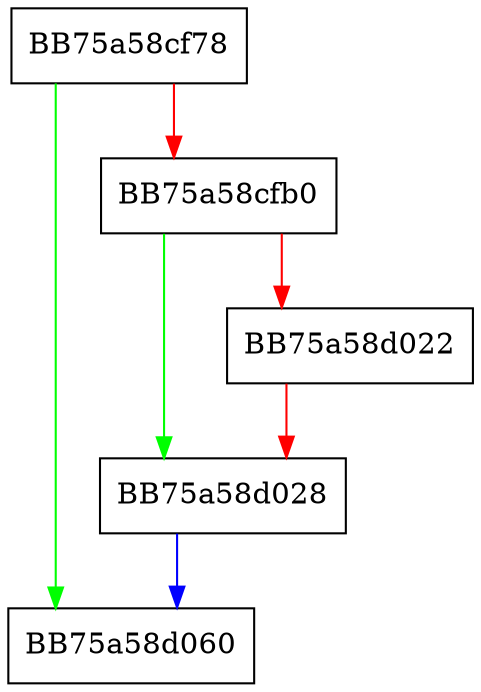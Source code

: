 digraph InitializeExePage {
  node [shape="box"];
  graph [splines=ortho];
  BB75a58cf78 -> BB75a58d060 [color="green"];
  BB75a58cf78 -> BB75a58cfb0 [color="red"];
  BB75a58cfb0 -> BB75a58d028 [color="green"];
  BB75a58cfb0 -> BB75a58d022 [color="red"];
  BB75a58d022 -> BB75a58d028 [color="red"];
  BB75a58d028 -> BB75a58d060 [color="blue"];
}